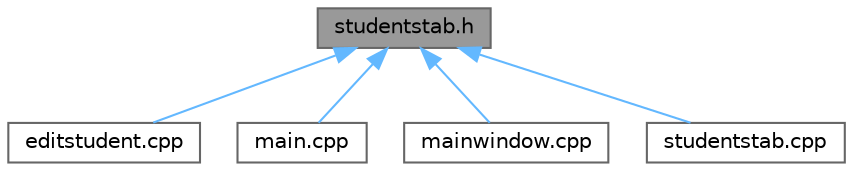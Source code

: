 digraph "studentstab.h"
{
 // LATEX_PDF_SIZE
  bgcolor="transparent";
  edge [fontname=Helvetica,fontsize=10,labelfontname=Helvetica,labelfontsize=10];
  node [fontname=Helvetica,fontsize=10,shape=box,height=0.2,width=0.4];
  Node1 [label="studentstab.h",height=0.2,width=0.4,color="gray40", fillcolor="grey60", style="filled", fontcolor="black",tooltip=" "];
  Node1 -> Node2 [dir="back",color="steelblue1",style="solid"];
  Node2 [label="editstudent.cpp",height=0.2,width=0.4,color="grey40", fillcolor="white", style="filled",URL="$editstudent_8cpp.html",tooltip=" "];
  Node1 -> Node3 [dir="back",color="steelblue1",style="solid"];
  Node3 [label="main.cpp",height=0.2,width=0.4,color="grey40", fillcolor="white", style="filled",URL="$main_8cpp.html",tooltip=" "];
  Node1 -> Node4 [dir="back",color="steelblue1",style="solid"];
  Node4 [label="mainwindow.cpp",height=0.2,width=0.4,color="grey40", fillcolor="white", style="filled",URL="$mainwindow_8cpp.html",tooltip=" "];
  Node1 -> Node5 [dir="back",color="steelblue1",style="solid"];
  Node5 [label="studentstab.cpp",height=0.2,width=0.4,color="grey40", fillcolor="white", style="filled",URL="$studentstab_8cpp.html",tooltip=" "];
}
